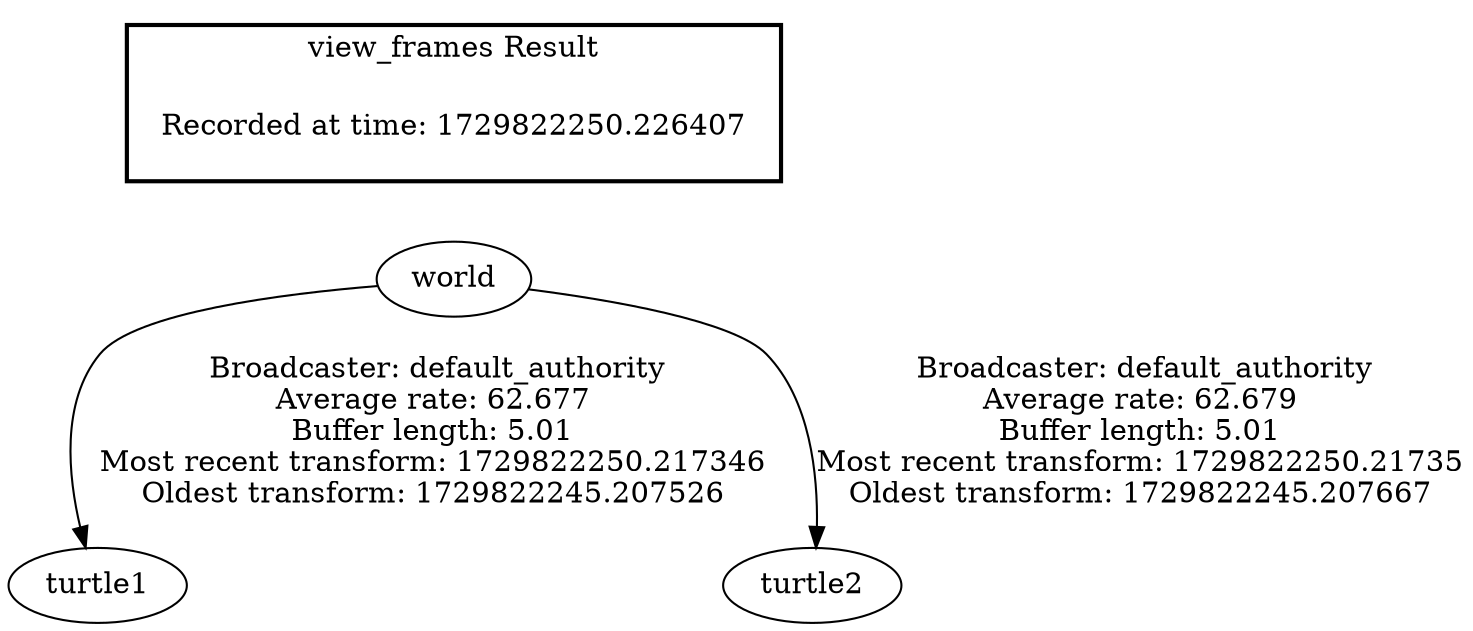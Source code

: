 digraph G {
"world" -> "turtle1"[label=" Broadcaster: default_authority\nAverage rate: 62.677\nBuffer length: 5.01\nMost recent transform: 1729822250.217346\nOldest transform: 1729822245.207526\n"];
"world" -> "turtle2"[label=" Broadcaster: default_authority\nAverage rate: 62.679\nBuffer length: 5.01\nMost recent transform: 1729822250.21735\nOldest transform: 1729822245.207667\n"];
edge [style=invis];
 subgraph cluster_legend { style=bold; color=black; label ="view_frames Result";
"Recorded at time: 1729822250.226407"[ shape=plaintext ] ;
}->"world";
}